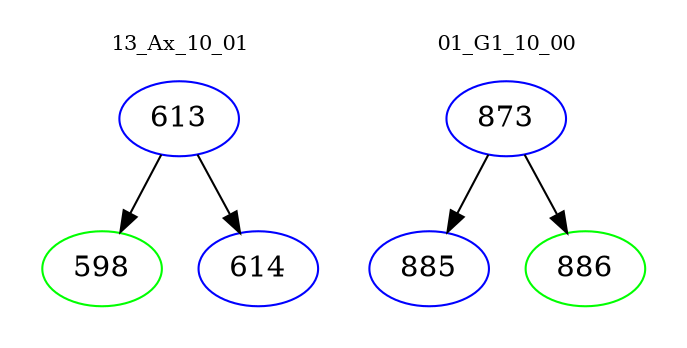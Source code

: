 digraph{
subgraph cluster_0 {
color = white
label = "13_Ax_10_01";
fontsize=10;
T0_613 [label="613", color="blue"]
T0_613 -> T0_598 [color="black"]
T0_598 [label="598", color="green"]
T0_613 -> T0_614 [color="black"]
T0_614 [label="614", color="blue"]
}
subgraph cluster_1 {
color = white
label = "01_G1_10_00";
fontsize=10;
T1_873 [label="873", color="blue"]
T1_873 -> T1_885 [color="black"]
T1_885 [label="885", color="blue"]
T1_873 -> T1_886 [color="black"]
T1_886 [label="886", color="green"]
}
}
